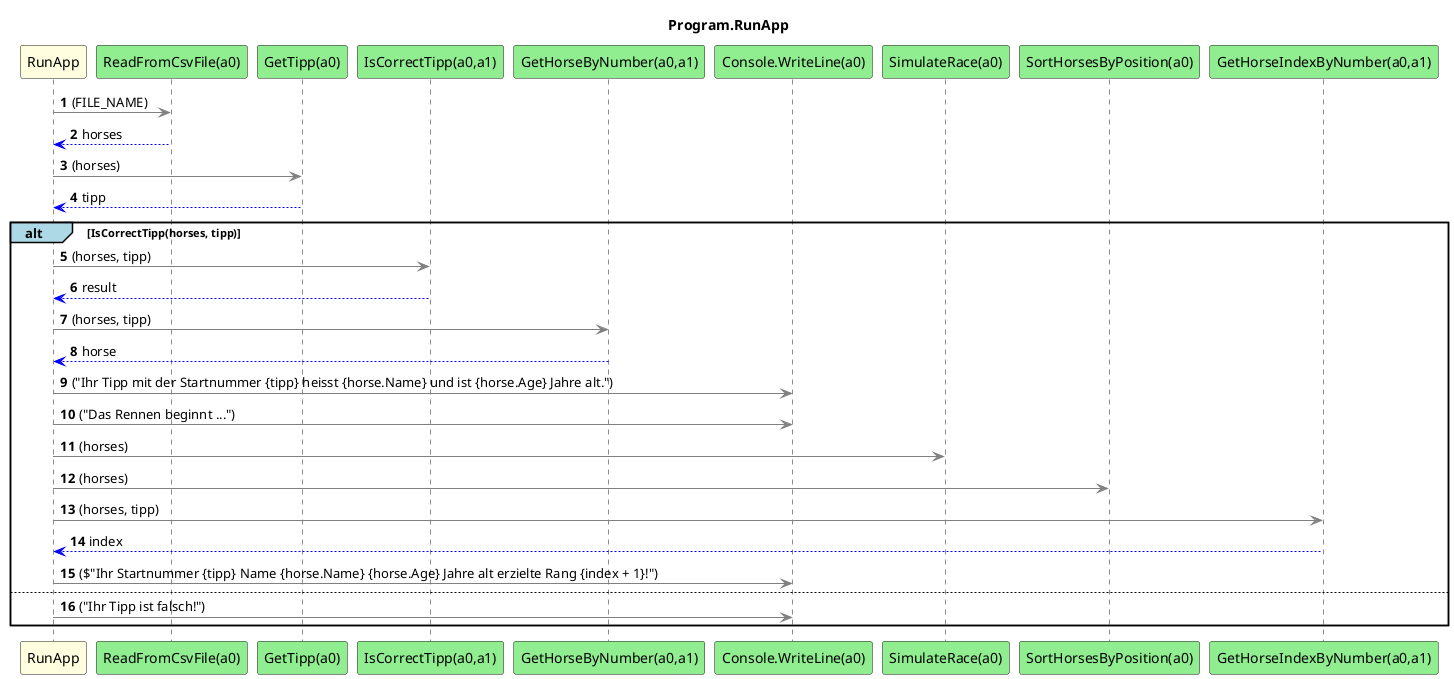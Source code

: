 @startuml Program.RunApp
title Program.RunApp
participant "RunApp" as RunApp #LightYellow
participant "ReadFromCsvFile(a0)" as ReadFromCsvFile_a0 #LightGreen
participant "GetTipp(a0)" as GetTipp_a0 #LightGreen
participant "IsCorrectTipp(a0,a1)" as IsCorrectTipp_a0_a1 #LightGreen
participant "GetHorseByNumber(a0,a1)" as GetHorseByNumber_a0_a1 #LightGreen
participant "Console.WriteLine(a0)" as Console_WriteLine_a0 #LightGreen
participant "SimulateRace(a0)" as SimulateRace_a0 #LightGreen
participant "SortHorsesByPosition(a0)" as SortHorsesByPosition_a0 #LightGreen
participant "GetHorseIndexByNumber(a0,a1)" as GetHorseIndexByNumber_a0_a1 #LightGreen
autonumber
RunApp -[#grey]> ReadFromCsvFile_a0 : (FILE_NAME)
ReadFromCsvFile_a0 -[#blue]-> RunApp : horses
RunApp -[#grey]> GetTipp_a0 : (horses)
GetTipp_a0 -[#blue]-> RunApp : tipp
alt#LightBlue IsCorrectTipp(horses, tipp)
    RunApp -[#grey]> IsCorrectTipp_a0_a1 : (horses, tipp)
    IsCorrectTipp_a0_a1 -[#blue]-> RunApp : result
    RunApp -[#grey]> GetHorseByNumber_a0_a1 : (horses, tipp)
    GetHorseByNumber_a0_a1 -[#blue]-> RunApp : horse
    RunApp -[#grey]> Console_WriteLine_a0 : ("Ihr Tipp mit der Startnummer {tipp} heisst {horse.Name} und ist {horse.Age} Jahre alt.")
    RunApp -[#grey]> Console_WriteLine_a0 : ("Das Rennen beginnt ...")
    RunApp -[#grey]> SimulateRace_a0 : (horses)
    RunApp -[#grey]> SortHorsesByPosition_a0 : (horses)
    RunApp -[#grey]> GetHorseIndexByNumber_a0_a1 : (horses, tipp)
    GetHorseIndexByNumber_a0_a1 -[#blue]-> RunApp : index
    RunApp -[#grey]> Console_WriteLine_a0 : ($"Ihr Startnummer {tipp} Name {horse.Name} {horse.Age} Jahre alt erzielte Rang {index + 1}!")
    else
        RunApp -[#grey]> Console_WriteLine_a0 : ("Ihr Tipp ist falsch!")
end
@enduml
